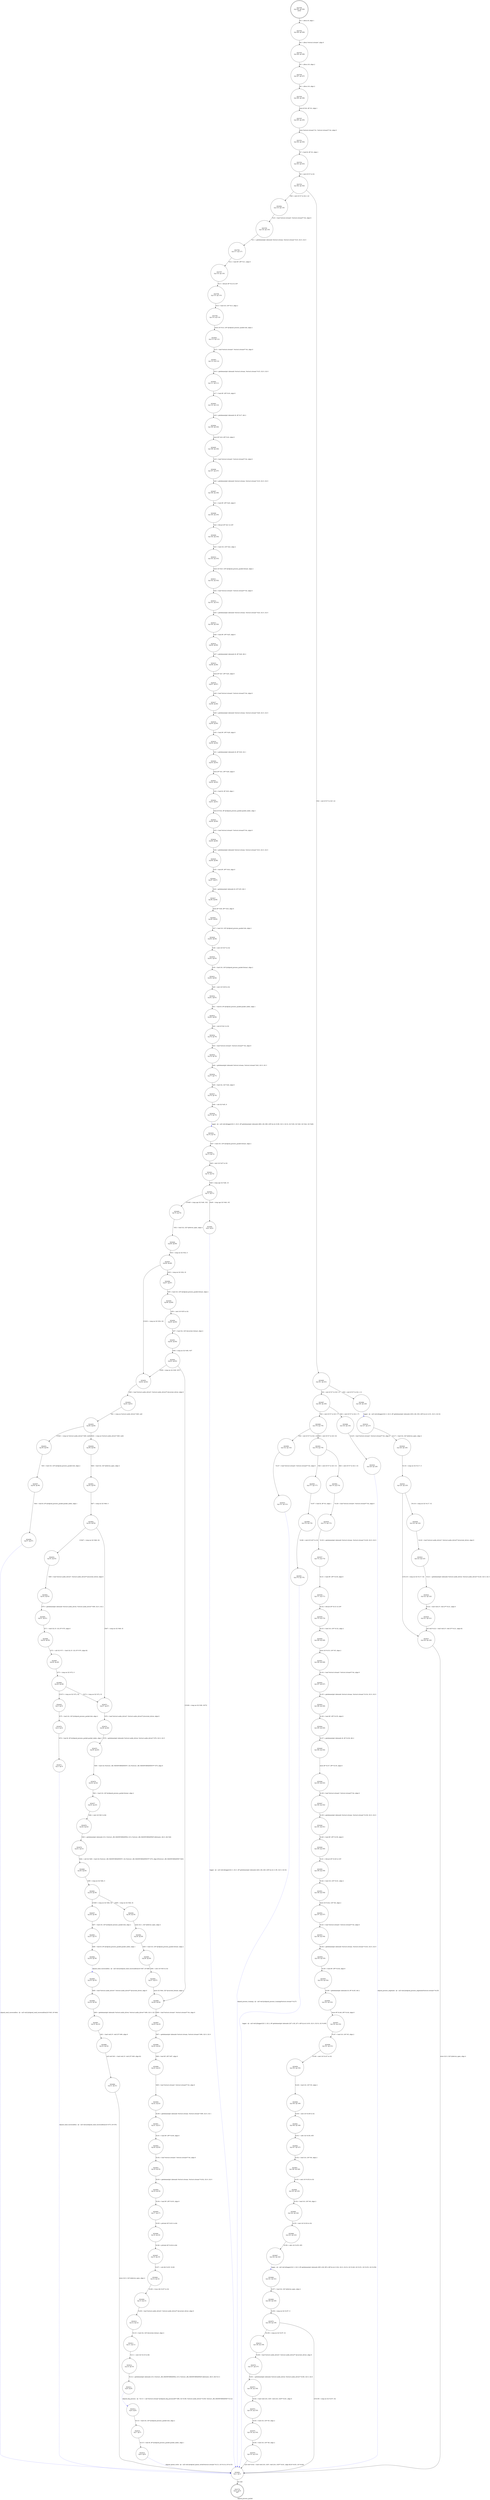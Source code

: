 digraph rdpsnd_process_packet {
label="rdpsnd_process_packet"
53779 [label="N53779\n(rp:0, ep:0)\nexit", shape="doublecircle"]
53780 [label="N53780\n(rp:190, ep:190)\nentry", shape="doublecircle"]
53780 -> 53782 [label="%3 = alloca i8, align 1"]
53782 [label="N53782\n(rp:189, ep:189)", shape="circle"]
53782 -> 53783 [label="%4 = alloca %struct.stream*, align 8"]
53783 [label="N53783\n(rp:188, ep:188)", shape="circle"]
53783 -> 53784 [label="%5 = alloca i16, align 2"]
53784 [label="N53784\n(rp:187, ep:187)", shape="circle"]
53784 -> 53785 [label="%6 = alloca i16, align 2"]
53785 [label="N53785\n(rp:186, ep:186)", shape="circle"]
53785 -> 53787 [label="store i8 %0, i8* %3, align 1"]
53787 [label="N53787\n(rp:185, ep:185)", shape="circle"]
53787 -> 53791 [label="store %struct.stream* %1, %struct.stream** %4, align 8"]
53791 [label="N53791\n(rp:184, ep:184)", shape="circle"]
53791 -> 53792 [label="%7 = load i8, i8* %3, align 1"]
53792 [label="N53792\n(rp:183, ep:183)", shape="circle"]
53792 -> 53793 [label="%8 = zext i8 %7 to i32"]
53793 [label="N53793\n(rp:182, ep:182)", shape="circle"]
53793 -> 53984 [label="[%8 = zext i8 %7 to i32==2]"]
53793 -> 53985 [label="[%8 = zext i8 %7 to i32!=2]"]
53795 [label="N53795\n(rp:118, ep:118)", shape="circle"]
53795 -> 53796 [label="%11 = getelementptr inbounds %struct.stream, %struct.stream* %10, i32 0, i32 0"]
53796 [label="N53796\n(rp:117, ep:117)", shape="circle"]
53796 -> 53797 [label="%12 = load i8*, i8** %11, align 8"]
53797 [label="N53797\n(rp:116, ep:116)", shape="circle"]
53797 -> 53798 [label="%13 = bitcast i8* %12 to i16*"]
53798 [label="N53798\n(rp:115, ep:115)", shape="circle"]
53798 -> 53799 [label="%14 = load i16, i16* %13, align 2"]
53799 [label="N53799\n(rp:114, ep:114)", shape="circle"]
53799 -> 53800 [label="store i16 %14, i16* @rdpsnd_process_packet.tick, align 2"]
53800 [label="N53800\n(rp:113, ep:113)", shape="circle"]
53800 -> 53801 [label="%15 = load %struct.stream*, %struct.stream** %4, align 8"]
53801 [label="N53801\n(rp:112, ep:112)", shape="circle"]
53801 -> 53802 [label="%16 = getelementptr inbounds %struct.stream, %struct.stream* %15, i32 0, i32 0"]
53802 [label="N53802\n(rp:111, ep:111)", shape="circle"]
53802 -> 53803 [label="%17 = load i8*, i8** %16, align 8"]
53803 [label="N53803\n(rp:110, ep:110)", shape="circle"]
53803 -> 53804 [label="%18 = getelementptr inbounds i8, i8* %17, i64 2"]
53804 [label="N53804\n(rp:109, ep:109)", shape="circle"]
53804 -> 53805 [label="store i8* %18, i8** %16, align 8"]
53805 [label="N53805\n(rp:108, ep:108)", shape="circle"]
53805 -> 53806 [label="%19 = load %struct.stream*, %struct.stream** %4, align 8"]
53806 [label="N53806\n(rp:107, ep:107)", shape="circle"]
53806 -> 53807 [label="%20 = getelementptr inbounds %struct.stream, %struct.stream* %19, i32 0, i32 0"]
53807 [label="N53807\n(rp:106, ep:106)", shape="circle"]
53807 -> 53808 [label="%21 = load i8*, i8** %20, align 8"]
53808 [label="N53808\n(rp:105, ep:105)", shape="circle"]
53808 -> 53809 [label="%22 = bitcast i8* %21 to i16*"]
53809 [label="N53809\n(rp:104, ep:104)", shape="circle"]
53809 -> 53810 [label="%23 = load i16, i16* %22, align 2"]
53810 [label="N53810\n(rp:103, ep:103)", shape="circle"]
53810 -> 53811 [label="store i16 %23, i16* @rdpsnd_process_packet.format, align 2"]
53811 [label="N53811\n(rp:102, ep:102)", shape="circle"]
53811 -> 53812 [label="%24 = load %struct.stream*, %struct.stream** %4, align 8"]
53812 [label="N53812\n(rp:101, ep:101)", shape="circle"]
53812 -> 53813 [label="%25 = getelementptr inbounds %struct.stream, %struct.stream* %24, i32 0, i32 0"]
53813 [label="N53813\n(rp:100, ep:100)", shape="circle"]
53813 -> 53814 [label="%26 = load i8*, i8** %25, align 8"]
53814 [label="N53814\n(rp:99, ep:99)", shape="circle"]
53814 -> 53815 [label="%27 = getelementptr inbounds i8, i8* %26, i64 2"]
53815 [label="N53815\n(rp:98, ep:98)", shape="circle"]
53815 -> 53816 [label="store i8* %27, i8** %25, align 8"]
53816 [label="N53816\n(rp:97, ep:97)", shape="circle"]
53816 -> 53817 [label="%28 = load %struct.stream*, %struct.stream** %4, align 8"]
53817 [label="N53817\n(rp:96, ep:96)", shape="circle"]
53817 -> 53818 [label="%29 = getelementptr inbounds %struct.stream, %struct.stream* %28, i32 0, i32 0"]
53818 [label="N53818\n(rp:95, ep:95)", shape="circle"]
53818 -> 53819 [label="%30 = load i8*, i8** %29, align 8"]
53819 [label="N53819\n(rp:94, ep:94)", shape="circle"]
53819 -> 53820 [label="%31 = getelementptr inbounds i8, i8* %30, i32 1"]
53820 [label="N53820\n(rp:93, ep:93)", shape="circle"]
53820 -> 53821 [label="store i8* %31, i8** %29, align 8"]
53821 [label="N53821\n(rp:92, ep:92)", shape="circle"]
53821 -> 53822 [label="%32 = load i8, i8* %30, align 1"]
53822 [label="N53822\n(rp:91, ep:91)", shape="circle"]
53822 -> 53823 [label="store i8 %32, i8* @rdpsnd_process_packet.packet_index, align 1"]
53823 [label="N53823\n(rp:90, ep:90)", shape="circle"]
53823 -> 53824 [label="%33 = load %struct.stream*, %struct.stream** %4, align 8"]
53824 [label="N53824\n(rp:89, ep:89)", shape="circle"]
53824 -> 53825 [label="%34 = getelementptr inbounds %struct.stream, %struct.stream* %33, i32 0, i32 0"]
53825 [label="N53825\n(rp:88, ep:88)", shape="circle"]
53825 -> 53826 [label="%35 = load i8*, i8** %34, align 8"]
53826 [label="N53826\n(rp:87, ep:87)", shape="circle"]
53826 -> 53827 [label="%36 = getelementptr inbounds i8, i8* %35, i64 3"]
53827 [label="N53827\n(rp:86, ep:86)", shape="circle"]
53827 -> 53828 [label="store i8* %36, i8** %34, align 8"]
53828 [label="N53828\n(rp:85, ep:85)", shape="circle"]
53828 -> 53829 [label="%37 = load i16, i16* @rdpsnd_process_packet.tick, align 2"]
53829 [label="N53829\n(rp:84, ep:84)", shape="circle"]
53829 -> 53830 [label="%38 = zext i16 %37 to i32"]
53830 [label="N53830\n(rp:83, ep:83)", shape="circle"]
53830 -> 53831 [label="%39 = load i16, i16* @rdpsnd_process_packet.format, align 2"]
53831 [label="N53831\n(rp:82, ep:82)", shape="circle"]
53831 -> 53832 [label="%40 = zext i16 %39 to i32"]
53832 [label="N53832\n(rp:81, ep:81)", shape="circle"]
53832 -> 53833 [label="%41 = load i8, i8* @rdpsnd_process_packet.packet_index, align 1"]
53833 [label="N53833\n(rp:80, ep:80)", shape="circle"]
53833 -> 53834 [label="%42 = zext i8 %41 to i32"]
53834 [label="N53834\n(rp:79, ep:79)", shape="circle"]
53834 -> 53835 [label="%43 = load %struct.stream*, %struct.stream** %4, align 8"]
53835 [label="N53835\n(rp:78, ep:78)", shape="circle"]
53835 -> 53836 [label="%44 = getelementptr inbounds %struct.stream, %struct.stream* %43, i32 0, i32 3"]
53836 [label="N53836\n(rp:77, ep:77)", shape="circle"]
53836 -> 53837 [label="%45 = load i32, i32* %44, align 8"]
53837 [label="N53837\n(rp:76, ep:76)", shape="circle"]
53837 -> 53838 [label="%46 = sub i32 %45, 8"]
53838 [label="N53838\n(rp:75, ep:75)", shape="circle"]
53838 -> 53839 [label="logger --@-- call void @logger(i32 3, i32 0, i8* getelementptr inbounds ([88 x i8], [88 x i8]* @.str.10.89, i32 0, i32 0), i32 %38, i32 %40, i32 %42, i32 %46)", style="dashed", color="blue"]
53839 [label="N53839\n(rp:74, ep:74)", shape="circle"]
53839 -> 53840 [label="%47 = load i16, i16* @rdpsnd_process_packet.format, align 2"]
53840 [label="N53840\n(rp:73, ep:73)", shape="circle"]
53840 -> 53841 [label="%48 = zext i16 %47 to i32"]
53841 [label="N53841\n(rp:72, ep:72)", shape="circle"]
53841 -> 53842 [label="%49 = icmp sge i32 %48, 10"]
53842 [label="N53842\n(rp:71, ep:71)", shape="circle"]
53842 -> 53994 [label="[%49 = icmp sge i32 %48, 10]"]
53842 -> 53995 [label="[!(%49 = icmp sge i32 %48, 10)]"]
53846 [label="N53846\n(rp:69, ep:69)", shape="circle"]
53846 -> 53847 [label="%53 = icmp ne i32 %52, 0"]
53847 [label="N53847\n(rp:68, ep:68)", shape="circle"]
53847 -> 53996 [label="[%53 = icmp ne i32 %52, 0]"]
53847 -> 53853 [label="[!(%53 = icmp ne i32 %52, 0)]"]
53849 [label="N53849\n(rp:66, ep:66)", shape="circle"]
53849 -> 53850 [label="%56 = zext i16 %55 to i32"]
53850 [label="N53850\n(rp:65, ep:65)", shape="circle"]
53850 -> 53851 [label="%57 = load i32, i32* @current_format, align 4"]
53851 [label="N53851\n(rp:64, ep:64)", shape="circle"]
53851 -> 53852 [label="%58 = icmp ne i32 %56, %57"]
53852 [label="N53852\n(rp:63, ep:63)", shape="circle"]
53852 -> 53853 [label="[%58 = icmp ne i32 %56, %57]"]
53852 -> 53896 [label="[!(%58 = icmp ne i32 %56, %57)]"]
53853 [label="N53853\n(rp:62, ep:62)", shape="circle"]
53853 -> 53854 [label="%60 = load %struct.audio_driver*, %struct.audio_driver** @current_driver, align 8"]
53854 [label="N53854\n(rp:61, ep:61)", shape="circle"]
53854 -> 53855 [label="%61 = icmp ne %struct.audio_driver* %60, null"]
53855 [label="N53855\n(rp:60, ep:60)", shape="circle"]
53855 -> 54000 [label="[%61 = icmp ne %struct.audio_driver* %60, null]"]
53855 -> 54001 [label="[!(%61 = icmp ne %struct.audio_driver* %60, null)]"]
53857 [label="N53857\n(rp:58, ep:58)", shape="circle"]
53857 -> 53858 [label="%64 = load i8, i8* @rdpsnd_process_packet.packet_index, align 1"]
53858 [label="N53858\n(rp:57, ep:57)", shape="circle"]
53858 -> 53983 [label="rdpsnd_send_waveconfirm --@-- call void @rdpsnd_send_waveconfirm(i16 %63, i8 %64)", style="dashed", color="blue"]
53861 [label="N53861\n(rp:55, ep:55)", shape="circle"]
53861 -> 53862 [label="%67 = icmp ne i32 %66, 0"]
53862 [label="N53862\n(rp:54, ep:54)", shape="circle"]
53862 -> 54003 [label="[!(%67 = icmp ne i32 %66, 0)]"]
53862 -> 53873 [label="[%67 = icmp ne i32 %66, 0]"]
53864 [label="N53864\n(rp:52, ep:52)", shape="circle"]
53864 -> 53865 [label="%70 = getelementptr inbounds %struct.audio_driver, %struct.audio_driver* %69, i32 0, i32 2"]
53865 [label="N53865\n(rp:51, ep:51)", shape="circle"]
53865 -> 53866 [label="%71 = load i32 ()*, i32 ()** %70, align 8"]
53866 [label="N53866\n(rp:50, ep:50)", shape="circle"]
53866 -> 53867 [label="%72 = call i32 %71 = load i32 ()*, i32 ()** %70, align 8()"]
53867 [label="N53867\n(rp:49, ep:49)", shape="circle"]
53867 -> 53868 [label="%73 = icmp ne i32 %72, 0"]
53868 [label="N53868\n(rp:48, ep:48)", shape="circle"]
53868 -> 54005 [label="[!(%73 = icmp ne i32 %72, 0)]"]
53868 -> 53873 [label="[%73 = icmp ne i32 %72, 0]"]
53870 [label="N53870\n(rp:4, ep:4)", shape="circle"]
53870 -> 53871 [label="%76 = load i8, i8* @rdpsnd_process_packet.packet_index, align 1"]
53871 [label="N53871\n(rp:3, ep:3)", shape="circle"]
53871 -> 53983 [label="rdpsnd_send_waveconfirm --@-- call void @rdpsnd_send_waveconfirm(i16 %75, i8 %76)", style="dashed", color="blue"]
53873 [label="N53873\n(rp:47, ep:47)", shape="circle"]
53873 -> 53874 [label="%78 = load %struct.audio_driver*, %struct.audio_driver** @current_driver, align 8"]
53874 [label="N53874\n(rp:46, ep:46)", shape="circle"]
53874 -> 53875 [label="%79 = getelementptr inbounds %struct.audio_driver, %struct.audio_driver* %78, i32 0, i32 5"]
53875 [label="N53875\n(rp:45, ep:45)", shape="circle"]
53875 -> 53876 [label="%80 = load i32 (%struct._RD_WAVEFORMATEX*)*, i32 (%struct._RD_WAVEFORMATEX*)** %79, align 8"]
53876 [label="N53876\n(rp:44, ep:44)", shape="circle"]
53876 -> 53877 [label="%81 = load i16, i16* @rdpsnd_process_packet.format, align 2"]
53877 [label="N53877\n(rp:43, ep:43)", shape="circle"]
53877 -> 53878 [label="%82 = zext i16 %81 to i64"]
53878 [label="N53878\n(rp:42, ep:42)", shape="circle"]
53878 -> 53879 [label="%83 = getelementptr inbounds [10 x %struct._RD_WAVEFORMATEX], [10 x %struct._RD_WAVEFORMATEX]* @formats, i64 0, i64 %82"]
53879 [label="N53879\n(rp:41, ep:41)", shape="circle"]
53879 -> 53880 [label="%84 = call i32 %80 = load i32 (%struct._RD_WAVEFORMATEX*)*, i32 (%struct._RD_WAVEFORMATEX*)** %79, align 8(%struct._RD_WAVEFORMATEX* %83)"]
53880 [label="N53880\n(rp:40, ep:40)", shape="circle"]
53880 -> 53881 [label="%85 = icmp ne i32 %84, 0"]
53881 [label="N53881\n(rp:39, ep:39)", shape="circle"]
53881 -> 54006 [label="[%85 = icmp ne i32 %84, 0]"]
53881 -> 54007 [label="[!(%85 = icmp ne i32 %84, 0)]"]
53883 [label="N53883\n(rp:37, ep:37)", shape="circle"]
53883 -> 53884 [label="%88 = load i8, i8* @rdpsnd_process_packet.packet_index, align 1"]
53884 [label="N53884\n(rp:36, ep:36)", shape="circle"]
53884 -> 53885 [label="rdpsnd_send_waveconfirm --@-- call void @rdpsnd_send_waveconfirm(i16 %87, i8 %88)", style="dashed", color="blue"]
53885 [label="N53885\n(rp:35, ep:35)", shape="circle"]
53885 -> 53886 [label="%89 = load %struct.audio_driver*, %struct.audio_driver** @current_driver, align 8"]
53886 [label="N53886\n(rp:34, ep:34)", shape="circle"]
53886 -> 53887 [label="%90 = getelementptr inbounds %struct.audio_driver, %struct.audio_driver* %89, i32 0, i32 3"]
53887 [label="N53887\n(rp:33, ep:33)", shape="circle"]
53887 -> 53888 [label="%91 = load void ()*, void ()** %90, align 8"]
53888 [label="N53888\n(rp:32, ep:32)", shape="circle"]
53888 -> 53889 [label="call void %91 = load void ()*, void ()** %90, align 8()"]
53889 [label="N53889\n(rp:31, ep:31)", shape="circle"]
53889 -> 53983 [label="store i32 0, i32* @device_open, align 4"]
53892 [label="N53892\n(rp:29, ep:29)", shape="circle"]
53892 -> 53893 [label="%93 = load i16, i16* @rdpsnd_process_packet.format, align 2"]
53893 [label="N53893\n(rp:28, ep:28)", shape="circle"]
53893 -> 53894 [label="%94 = zext i16 %93 to i32"]
53894 [label="N53894\n(rp:27, ep:27)", shape="circle"]
53894 -> 53896 [label="store i32 %94, i32* @current_format, align 4"]
53896 [label="N53896\n(rp:26, ep:26)", shape="circle"]
53896 -> 53897 [label="%96 = load %struct.stream*, %struct.stream** %4, align 8"]
53897 [label="N53897\n(rp:25, ep:25)", shape="circle"]
53897 -> 53898 [label="%97 = getelementptr inbounds %struct.stream, %struct.stream* %96, i32 0, i32 0"]
53898 [label="N53898\n(rp:24, ep:24)", shape="circle"]
53898 -> 53899 [label="%98 = load i8*, i8** %97, align 8"]
53899 [label="N53899\n(rp:23, ep:23)", shape="circle"]
53899 -> 53900 [label="%99 = load %struct.stream*, %struct.stream** %4, align 8"]
53900 [label="N53900\n(rp:22, ep:22)", shape="circle"]
53900 -> 53901 [label="%100 = getelementptr inbounds %struct.stream, %struct.stream* %99, i32 0, i32 1"]
53901 [label="N53901\n(rp:21, ep:21)", shape="circle"]
53901 -> 53902 [label="%101 = load i8*, i8** %100, align 8"]
53902 [label="N53902\n(rp:20, ep:20)", shape="circle"]
53902 -> 53903 [label="%102 = load %struct.stream*, %struct.stream** %4, align 8"]
53903 [label="N53903\n(rp:19, ep:19)", shape="circle"]
53903 -> 53904 [label="%103 = getelementptr inbounds %struct.stream, %struct.stream* %102, i32 0, i32 0"]
53904 [label="N53904\n(rp:18, ep:18)", shape="circle"]
53904 -> 53905 [label="%104 = load i8*, i8** %103, align 8"]
53905 [label="N53905\n(rp:17, ep:17)", shape="circle"]
53905 -> 53906 [label="%105 = ptrtoint i8* %101 to i64"]
53906 [label="N53906\n(rp:16, ep:16)", shape="circle"]
53906 -> 53907 [label="%106 = ptrtoint i8* %104 to i64"]
53907 [label="N53907\n(rp:15, ep:15)", shape="circle"]
53907 -> 53908 [label="%107 = sub i64 %105, %106"]
53908 [label="N53908\n(rp:14, ep:14)", shape="circle"]
53908 -> 53909 [label="%108 = trunc i64 %107 to i32"]
53909 [label="N53909\n(rp:13, ep:13)", shape="circle"]
53909 -> 53910 [label="%109 = load %struct.audio_driver*, %struct.audio_driver** @current_driver, align 8"]
53910 [label="N53910\n(rp:12, ep:12)", shape="circle"]
53910 -> 53911 [label="%110 = load i32, i32* @current_format, align 4"]
53911 [label="N53911\n(rp:11, ep:11)", shape="circle"]
53911 -> 53912 [label="%111 = zext i32 %110 to i64"]
53912 [label="N53912\n(rp:10, ep:10)", shape="circle"]
53912 -> 53913 [label="%112 = getelementptr inbounds [10 x %struct._RD_WAVEFORMATEX], [10 x %struct._RD_WAVEFORMATEX]* @formats, i64 0, i64 %111"]
53913 [label="N53913\n(rp:9, ep:9)", shape="circle"]
53913 -> 53914 [label="rdpsnd_dsp_process --@-- %113 = call %struct.stream* @rdpsnd_dsp_process(i8* %98, i32 %108, %struct.audio_driver* %109, %struct._RD_WAVEFORMATEX* %112)", style="dashed", color="blue"]
53914 [label="N53914\n(rp:8, ep:8)", shape="circle"]
53914 -> 53915 [label="%114 = load i16, i16* @rdpsnd_process_packet.tick, align 2"]
53915 [label="N53915\n(rp:7, ep:7)", shape="circle"]
53915 -> 53916 [label="%115 = load i8, i8* @rdpsnd_process_packet.packet_index, align 1"]
53916 [label="N53916\n(rp:6, ep:6)", shape="circle"]
53916 -> 53983 [label="rdpsnd_queue_write --@-- call void @rdpsnd_queue_write(%struct.stream* %113, i16 %114, i8 %115)", style="dashed", color="blue"]
53919 [label="N53919\n(rp:127, ep:127)", shape="circle"]
53919 -> 53920 [label="%117 = load i32, i32* @device_open, align 4"]
53920 [label="N53920\n(rp:126, ep:126)", shape="circle"]
53920 -> 53921 [label="%118 = icmp ne i32 %117, 0"]
53921 [label="N53921\n(rp:125, ep:125)", shape="circle"]
53921 -> 54008 [label="[%118 = icmp ne i32 %117, 0]"]
53921 -> 53927 [label="[!(%118 = icmp ne i32 %117, 0)]"]
53923 [label="N53923\n(rp:123, ep:123)", shape="circle"]
53923 -> 53924 [label="%121 = getelementptr inbounds %struct.audio_driver, %struct.audio_driver* %120, i32 0, i32 3"]
53924 [label="N53924\n(rp:122, ep:122)", shape="circle"]
53924 -> 53925 [label="%122 = load void ()*, void ()** %121, align 8"]
53925 [label="N53925\n(rp:121, ep:121)", shape="circle"]
53925 -> 53927 [label="call void %122 = load void ()*, void ()** %121, align 8()"]
53927 [label="N53927\n(rp:120, ep:120)", shape="circle"]
53927 -> 53983 [label="store i32 0, i32* @device_open, align 4"]
53930 [label="N53930\n(rp:129, ep:129)", shape="circle"]
53930 -> 53983 [label="rdpsnd_process_negotiate --@-- call void @rdpsnd_process_negotiate(%struct.stream* %125)", style="dashed", color="blue"]
53933 [label="N53933\n(rp:131, ep:131)", shape="circle"]
53933 -> 53983 [label="rdpsnd_process_training --@-- call void @rdpsnd_process_training(%struct.stream* %127)", style="dashed", color="blue"]
53936 [label="N53936\n(rp:173, ep:173)", shape="circle"]
53936 -> 53937 [label="%130 = getelementptr inbounds %struct.stream, %struct.stream* %129, i32 0, i32 0"]
53937 [label="N53937\n(rp:172, ep:172)", shape="circle"]
53937 -> 53938 [label="%131 = load i8*, i8** %130, align 8"]
53938 [label="N53938\n(rp:171, ep:171)", shape="circle"]
53938 -> 53939 [label="%132 = bitcast i8* %131 to i16*"]
53939 [label="N53939\n(rp:170, ep:170)", shape="circle"]
53939 -> 53940 [label="%133 = load i16, i16* %132, align 2"]
53940 [label="N53940\n(rp:169, ep:169)", shape="circle"]
53940 -> 53941 [label="store i16 %133, i16* %5, align 2"]
53941 [label="N53941\n(rp:168, ep:168)", shape="circle"]
53941 -> 53942 [label="%134 = load %struct.stream*, %struct.stream** %4, align 8"]
53942 [label="N53942\n(rp:167, ep:167)", shape="circle"]
53942 -> 53943 [label="%135 = getelementptr inbounds %struct.stream, %struct.stream* %134, i32 0, i32 0"]
53943 [label="N53943\n(rp:166, ep:166)", shape="circle"]
53943 -> 53944 [label="%136 = load i8*, i8** %135, align 8"]
53944 [label="N53944\n(rp:165, ep:165)", shape="circle"]
53944 -> 53945 [label="%137 = getelementptr inbounds i8, i8* %136, i64 2"]
53945 [label="N53945\n(rp:164, ep:164)", shape="circle"]
53945 -> 53946 [label="store i8* %137, i8** %135, align 8"]
53946 [label="N53946\n(rp:163, ep:163)", shape="circle"]
53946 -> 53947 [label="%138 = load %struct.stream*, %struct.stream** %4, align 8"]
53947 [label="N53947\n(rp:162, ep:162)", shape="circle"]
53947 -> 53948 [label="%139 = getelementptr inbounds %struct.stream, %struct.stream* %138, i32 0, i32 0"]
53948 [label="N53948\n(rp:161, ep:161)", shape="circle"]
53948 -> 53949 [label="%140 = load i8*, i8** %139, align 8"]
53949 [label="N53949\n(rp:160, ep:160)", shape="circle"]
53949 -> 53950 [label="%141 = bitcast i8* %140 to i16*"]
53950 [label="N53950\n(rp:159, ep:159)", shape="circle"]
53950 -> 53951 [label="%142 = load i16, i16* %141, align 2"]
53951 [label="N53951\n(rp:158, ep:158)", shape="circle"]
53951 -> 53952 [label="store i16 %142, i16* %6, align 2"]
53952 [label="N53952\n(rp:157, ep:157)", shape="circle"]
53952 -> 53953 [label="%143 = load %struct.stream*, %struct.stream** %4, align 8"]
53953 [label="N53953\n(rp:156, ep:156)", shape="circle"]
53953 -> 53954 [label="%144 = getelementptr inbounds %struct.stream, %struct.stream* %143, i32 0, i32 0"]
53954 [label="N53954\n(rp:155, ep:155)", shape="circle"]
53954 -> 53955 [label="%145 = load i8*, i8** %144, align 8"]
53955 [label="N53955\n(rp:154, ep:154)", shape="circle"]
53955 -> 53956 [label="%146 = getelementptr inbounds i8, i8* %145, i64 2"]
53956 [label="N53956\n(rp:153, ep:153)", shape="circle"]
53956 -> 53957 [label="store i8* %146, i8** %144, align 8"]
53957 [label="N53957\n(rp:152, ep:152)", shape="circle"]
53957 -> 53958 [label="%147 = load i16, i16* %5, align 2"]
53958 [label="N53958\n(rp:151, ep:151)", shape="circle"]
53958 -> 53959 [label="%148 = zext i16 %147 to i32"]
53959 [label="N53959\n(rp:150, ep:150)", shape="circle"]
53959 -> 53960 [label="%149 = load i16, i16* %5, align 2"]
53960 [label="N53960\n(rp:149, ep:149)", shape="circle"]
53960 -> 53961 [label="%150 = zext i16 %149 to i32"]
53961 [label="N53961\n(rp:148, ep:148)", shape="circle"]
53961 -> 53962 [label="%151 = udiv i32 %150, 655"]
53962 [label="N53962\n(rp:147, ep:147)", shape="circle"]
53962 -> 53963 [label="%152 = load i16, i16* %6, align 2"]
53963 [label="N53963\n(rp:146, ep:146)", shape="circle"]
53963 -> 53964 [label="%153 = zext i16 %152 to i32"]
53964 [label="N53964\n(rp:145, ep:145)", shape="circle"]
53964 -> 53965 [label="%154 = load i16, i16* %6, align 2"]
53965 [label="N53965\n(rp:144, ep:144)", shape="circle"]
53965 -> 53966 [label="%155 = zext i16 %154 to i32"]
53966 [label="N53966\n(rp:143, ep:143)", shape="circle"]
53966 -> 53967 [label="%156 = udiv i32 %155, 655"]
53967 [label="N53967\n(rp:142, ep:142)", shape="circle"]
53967 -> 53968 [label="logger --@-- call void @logger(i32 3, i32 0, i8* getelementptr inbounds ([85 x i8], [85 x i8]* @.str.13.92, i32 0, i32 0), i32 %148, i32 %151, i32 %153, i32 %156)", style="dashed", color="blue"]
53968 [label="N53968\n(rp:141, ep:141)", shape="circle"]
53968 -> 53969 [label="%157 = load i32, i32* @device_open, align 4"]
53969 [label="N53969\n(rp:140, ep:140)", shape="circle"]
53969 -> 53970 [label="%158 = icmp ne i32 %157, 0"]
53970 [label="N53970\n(rp:139, ep:139)", shape="circle"]
53970 -> 54010 [label="[%158 = icmp ne i32 %157, 0]"]
53970 -> 53983 [label="[!(%158 = icmp ne i32 %157, 0)]"]
53972 [label="N53972\n(rp:137, ep:137)", shape="circle"]
53972 -> 53973 [label="%161 = getelementptr inbounds %struct.audio_driver, %struct.audio_driver* %160, i32 0, i32 6"]
53973 [label="N53973\n(rp:136, ep:136)", shape="circle"]
53973 -> 53974 [label="%162 = load void (i16, i16)*, void (i16, i16)** %161, align 8"]
53974 [label="N53974\n(rp:135, ep:135)", shape="circle"]
53974 -> 53975 [label="%163 = load i16, i16* %5, align 2"]
53975 [label="N53975\n(rp:134, ep:134)", shape="circle"]
53975 -> 53976 [label="%164 = load i16, i16* %6, align 2"]
53976 [label="N53976\n(rp:133, ep:133)", shape="circle"]
53976 -> 53983 [label="call void %162 = load void (i16, i16)*, void (i16, i16)** %161, align 8(i16 %163, i16 %164)"]
53980 [label="N53980\n(rp:176, ep:176)", shape="circle"]
53980 -> 53981 [label="%168 = zext i8 %167 to i32"]
53981 [label="N53981\n(rp:175, ep:175)", shape="circle"]
53981 -> 53983 [label="logger --@-- call void @logger(i32 3, i32 2, i8* getelementptr inbounds ([47 x i8], [47 x i8]* @.str.14.93, i32 0, i32 0), i32 %168)", style="dashed", color="blue"]
53983 [label="N53983\n(rp:1, ep:1)", shape="circle"]
53983 -> 53779 [label="ret void"]
53984 [label="N53984\n(rp:119, ep:119)", shape="circle"]
53984 -> 53795 [label="%10 = load %struct.stream*, %struct.stream** %4, align 8"]
53985 [label="N53985\n(rp:181, ep:181)", shape="circle"]
53985 -> 53986 [label="[%8 = zext i8 %7 to i32==1]"]
53985 -> 53987 [label="[%8 = zext i8 %7 to i32!=1]"]
53986 [label="N53986\n(rp:128, ep:128)", shape="circle"]
53986 -> 53919 [label="logger --@-- call void @logger(i32 3, i32 0, i8* getelementptr inbounds ([38 x i8], [38 x i8]* @.str.12.91, i32 0, i32 0))", style="dashed", color="blue"]
53987 [label="N53987\n(rp:180, ep:180)", shape="circle"]
53987 -> 53988 [label="[%8 = zext i8 %7 to i32==7]"]
53987 -> 53989 [label="[%8 = zext i8 %7 to i32!=7]"]
53988 [label="N53988\n(rp:130, ep:130)", shape="circle"]
53988 -> 53930 [label="%125 = load %struct.stream*, %struct.stream** %4, align 8"]
53989 [label="N53989\n(rp:179, ep:179)", shape="circle"]
53989 -> 53990 [label="[%8 = zext i8 %7 to i32==6]"]
53989 -> 53991 [label="[%8 = zext i8 %7 to i32!=6]"]
53990 [label="N53990\n(rp:132, ep:132)", shape="circle"]
53990 -> 53933 [label="%127 = load %struct.stream*, %struct.stream** %4, align 8"]
53991 [label="N53991\n(rp:178, ep:178)", shape="circle"]
53991 -> 53992 [label="[%8 = zext i8 %7 to i32==3]"]
53991 -> 53993 [label="[%8 = zext i8 %7 to i32!=3]"]
53992 [label="N53992\n(rp:174, ep:174)", shape="circle"]
53992 -> 53936 [label="%129 = load %struct.stream*, %struct.stream** %4, align 8"]
53993 [label="N53993\n(rp:177, ep:177)", shape="circle"]
53993 -> 53980 [label="%167 = load i8, i8* %3, align 1"]
53994 [label="N53994\n(rp:2, ep:2)", shape="circle"]
53994 -> 53983 [label="logger --@-- call void @logger(i32 3, i32 3, i8* getelementptr inbounds ([46 x i8], [46 x i8]* @.str.11.90, i32 0, i32 0))", style="dashed", color="blue"]
53995 [label="N53995\n(rp:70, ep:70)", shape="circle"]
53995 -> 53846 [label="%52 = load i32, i32* @device_open, align 4"]
53996 [label="N53996\n(rp:67, ep:67)", shape="circle"]
53996 -> 53849 [label="%55 = load i16, i16* @rdpsnd_process_packet.format, align 2"]
54000 [label="N54000\n(rp:56, ep:56)", shape="circle"]
54000 -> 53861 [label="%66 = load i32, i32* @device_open, align 4"]
54001 [label="N54001\n(rp:59, ep:59)", shape="circle"]
54001 -> 53857 [label="%63 = load i16, i16* @rdpsnd_process_packet.tick, align 2"]
54003 [label="N54003\n(rp:53, ep:53)", shape="circle"]
54003 -> 53864 [label="%69 = load %struct.audio_driver*, %struct.audio_driver** @current_driver, align 8"]
54005 [label="N54005\n(rp:5, ep:5)", shape="circle"]
54005 -> 53870 [label="%75 = load i16, i16* @rdpsnd_process_packet.tick, align 2"]
54006 [label="N54006\n(rp:30, ep:30)", shape="circle"]
54006 -> 53892 [label="store i32 1, i32* @device_open, align 4"]
54007 [label="N54007\n(rp:38, ep:38)", shape="circle"]
54007 -> 53883 [label="%87 = load i16, i16* @rdpsnd_process_packet.tick, align 2"]
54008 [label="N54008\n(rp:124, ep:124)", shape="circle"]
54008 -> 53923 [label="%120 = load %struct.audio_driver*, %struct.audio_driver** @current_driver, align 8"]
54010 [label="N54010\n(rp:138, ep:138)", shape="circle"]
54010 -> 53972 [label="%160 = load %struct.audio_driver*, %struct.audio_driver** @current_driver, align 8"]
}
